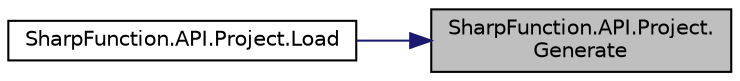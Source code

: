 digraph "SharpFunction.API.Project.Generate"
{
 // LATEX_PDF_SIZE
  edge [fontname="Helvetica",fontsize="10",labelfontname="Helvetica",labelfontsize="10"];
  node [fontname="Helvetica",fontsize="10",shape=record];
  rankdir="RL";
  Node1 [label="SharpFunction.API.Project.\lGenerate",height=0.2,width=0.4,color="black", fillcolor="grey75", style="filled", fontcolor="black",tooltip="Initializes a datapack, allowing the use of Writer.FunctionWriter"];
  Node1 -> Node2 [dir="back",color="midnightblue",fontsize="10",style="solid",fontname="Helvetica"];
  Node2 [label="SharpFunction.API.Project.Load",height=0.2,width=0.4,color="black", fillcolor="white", style="filled",URL="$class_sharp_function_1_1_a_p_i_1_1_project.html#a7c1c61e4271fb7d1cbf5e075f985ce63",tooltip="Loads the project from directory if .sfmeta file exists"];
}
